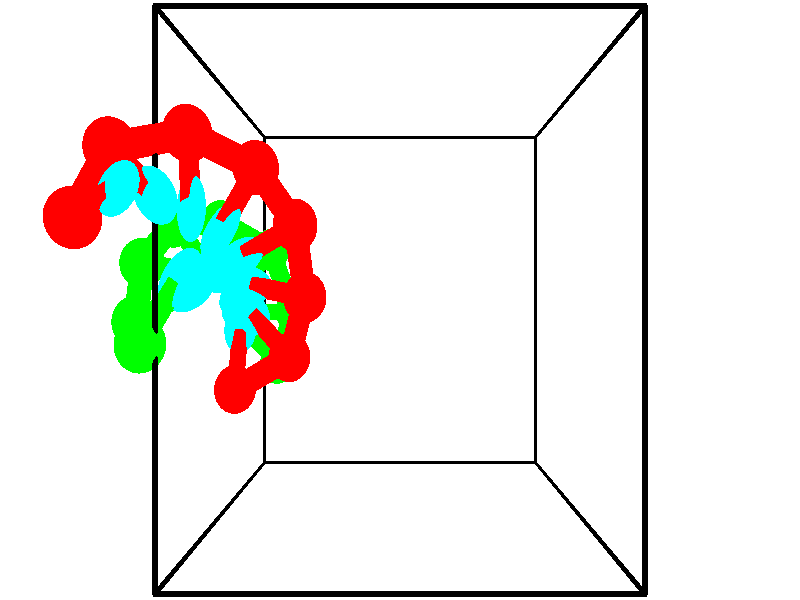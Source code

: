 // switches for output
#declare DRAW_BASES = 1; // possible values are 0, 1; only relevant for DNA ribbons
#declare DRAW_BASES_TYPE = 3; // possible values are 1, 2, 3; only relevant for DNA ribbons
#declare DRAW_FOG = 0; // set to 1 to enable fog

#include "colors.inc"

#include "transforms.inc"
background { rgb <1, 1, 1>}

#default {
   normal{
       ripples 0.25
       frequency 0.20
       turbulence 0.2
       lambda 5
   }
	finish {
		phong 0.1
		phong_size 40.
	}
}

// original window dimensions: 1024x640


// camera settings

camera {
	sky <-0, 1, 0>
	up <-0, 1, 0>
	right 1.6 * <1, 0, 0>
	location <2.5, 2.5, 11.1562>
	look_at <2.5, 2.5, 2.5>
	direction <0, 0, -8.6562>
	angle 67.0682
}


# declare cpy_camera_pos = <2.5, 2.5, 11.1562>;
# if (DRAW_FOG = 1)
fog {
	fog_type 2
	up vnormalize(cpy_camera_pos)
	color rgbt<1,1,1,0.3>
	distance 1e-5
	fog_alt 3e-3
	fog_offset 4
}
# end


// LIGHTS

# declare lum = 6;
global_settings {
	ambient_light rgb lum * <0.05, 0.05, 0.05>
	max_trace_level 15
}# declare cpy_direct_light_amount = 0.25;
light_source
{	1000 * <-1, -1, 1>,
	rgb lum * cpy_direct_light_amount
	parallel
}

light_source
{	1000 * <1, 1, -1>,
	rgb lum * cpy_direct_light_amount
	parallel
}

// strand 0

// nucleotide -1

// particle -1
sphere {
	<-0.625957, 3.155929, 5.385460> 0.250000
	pigment { color rgbt <1,0,0,0> }
	no_shadow
}
cylinder {
	<-0.292625, 3.257957, 5.581623>,  <-0.092626, 3.319175, 5.699321>, 0.100000
	pigment { color rgbt <1,0,0,0> }
	no_shadow
}
cylinder {
	<-0.292625, 3.257957, 5.581623>,  <-0.625957, 3.155929, 5.385460>, 0.100000
	pigment { color rgbt <1,0,0,0> }
	no_shadow
}

// particle -1
sphere {
	<-0.292625, 3.257957, 5.581623> 0.100000
	pigment { color rgbt <1,0,0,0> }
	no_shadow
}
sphere {
	0, 1
	scale<0.080000,0.200000,0.300000>
	matrix <0.519933, -0.060439, -0.852066,
		-0.187698, 0.965031, -0.182986,
		0.833330, 0.255072, 0.490407,
		-0.042626, 3.334479, 5.728745>
	pigment { color rgbt <0,1,1,0> }
	no_shadow
}
cylinder {
	<-0.366107, 3.758729, 5.175156>,  <-0.625957, 3.155929, 5.385460>, 0.130000
	pigment { color rgbt <1,0,0,0> }
	no_shadow
}

// nucleotide -1

// particle -1
sphere {
	<-0.366107, 3.758729, 5.175156> 0.250000
	pigment { color rgbt <1,0,0,0> }
	no_shadow
}
cylinder {
	<-0.069626, 3.517975, 5.294052>,  <0.108263, 3.373522, 5.365390>, 0.100000
	pigment { color rgbt <1,0,0,0> }
	no_shadow
}
cylinder {
	<-0.069626, 3.517975, 5.294052>,  <-0.366107, 3.758729, 5.175156>, 0.100000
	pigment { color rgbt <1,0,0,0> }
	no_shadow
}

// particle -1
sphere {
	<-0.069626, 3.517975, 5.294052> 0.100000
	pigment { color rgbt <1,0,0,0> }
	no_shadow
}
sphere {
	0, 1
	scale<0.080000,0.200000,0.300000>
	matrix <0.354014, -0.025737, -0.934886,
		0.570345, 0.798167, 0.194000,
		0.741202, -0.601886, 0.297241,
		0.152735, 3.337409, 5.383224>
	pigment { color rgbt <0,1,1,0> }
	no_shadow
}
cylinder {
	<0.274916, 3.954369, 4.833205>,  <-0.366107, 3.758729, 5.175156>, 0.130000
	pigment { color rgbt <1,0,0,0> }
	no_shadow
}

// nucleotide -1

// particle -1
sphere {
	<0.274916, 3.954369, 4.833205> 0.250000
	pigment { color rgbt <1,0,0,0> }
	no_shadow
}
cylinder {
	<0.328724, 3.569462, 4.927814>,  <0.361008, 3.338517, 4.984580>, 0.100000
	pigment { color rgbt <1,0,0,0> }
	no_shadow
}
cylinder {
	<0.328724, 3.569462, 4.927814>,  <0.274916, 3.954369, 4.833205>, 0.100000
	pigment { color rgbt <1,0,0,0> }
	no_shadow
}

// particle -1
sphere {
	<0.328724, 3.569462, 4.927814> 0.100000
	pigment { color rgbt <1,0,0,0> }
	no_shadow
}
sphere {
	0, 1
	scale<0.080000,0.200000,0.300000>
	matrix <0.532028, -0.131235, -0.836495,
		0.835973, 0.238362, 0.494300,
		0.134519, -0.962269, 0.236524,
		0.369080, 3.280781, 4.998772>
	pigment { color rgbt <0,1,1,0> }
	no_shadow
}
cylinder {
	<0.913931, 3.712465, 4.510786>,  <0.274916, 3.954369, 4.833205>, 0.130000
	pigment { color rgbt <1,0,0,0> }
	no_shadow
}

// nucleotide -1

// particle -1
sphere {
	<0.913931, 3.712465, 4.510786> 0.250000
	pigment { color rgbt <1,0,0,0> }
	no_shadow
}
cylinder {
	<0.720268, 3.376316, 4.608248>,  <0.604071, 3.174627, 4.666725>, 0.100000
	pigment { color rgbt <1,0,0,0> }
	no_shadow
}
cylinder {
	<0.720268, 3.376316, 4.608248>,  <0.913931, 3.712465, 4.510786>, 0.100000
	pigment { color rgbt <1,0,0,0> }
	no_shadow
}

// particle -1
sphere {
	<0.720268, 3.376316, 4.608248> 0.100000
	pigment { color rgbt <1,0,0,0> }
	no_shadow
}
sphere {
	0, 1
	scale<0.080000,0.200000,0.300000>
	matrix <0.364892, -0.447019, -0.816718,
		0.795265, -0.306511, 0.523072,
		-0.484157, -0.840372, 0.243655,
		0.575021, 3.124205, 4.681345>
	pigment { color rgbt <0,1,1,0> }
	no_shadow
}
cylinder {
	<1.312009, 3.206205, 4.311388>,  <0.913931, 3.712465, 4.510786>, 0.130000
	pigment { color rgbt <1,0,0,0> }
	no_shadow
}

// nucleotide -1

// particle -1
sphere {
	<1.312009, 3.206205, 4.311388> 0.250000
	pigment { color rgbt <1,0,0,0> }
	no_shadow
}
cylinder {
	<0.955624, 3.025867, 4.333019>,  <0.741793, 2.917665, 4.345998>, 0.100000
	pigment { color rgbt <1,0,0,0> }
	no_shadow
}
cylinder {
	<0.955624, 3.025867, 4.333019>,  <1.312009, 3.206205, 4.311388>, 0.100000
	pigment { color rgbt <1,0,0,0> }
	no_shadow
}

// particle -1
sphere {
	<0.955624, 3.025867, 4.333019> 0.100000
	pigment { color rgbt <1,0,0,0> }
	no_shadow
}
sphere {
	0, 1
	scale<0.080000,0.200000,0.300000>
	matrix <0.164357, -0.431218, -0.887151,
		0.423287, -0.781531, 0.458299,
		-0.890963, -0.450844, 0.054079,
		0.688335, 2.890614, 4.349243>
	pigment { color rgbt <0,1,1,0> }
	no_shadow
}
cylinder {
	<1.386755, 2.527580, 4.091352>,  <1.312009, 3.206205, 4.311388>, 0.130000
	pigment { color rgbt <1,0,0,0> }
	no_shadow
}

// nucleotide -1

// particle -1
sphere {
	<1.386755, 2.527580, 4.091352> 0.250000
	pigment { color rgbt <1,0,0,0> }
	no_shadow
}
cylinder {
	<0.993843, 2.597260, 4.063686>,  <0.758096, 2.639067, 4.047087>, 0.100000
	pigment { color rgbt <1,0,0,0> }
	no_shadow
}
cylinder {
	<0.993843, 2.597260, 4.063686>,  <1.386755, 2.527580, 4.091352>, 0.100000
	pigment { color rgbt <1,0,0,0> }
	no_shadow
}

// particle -1
sphere {
	<0.993843, 2.597260, 4.063686> 0.100000
	pigment { color rgbt <1,0,0,0> }
	no_shadow
}
sphere {
	0, 1
	scale<0.080000,0.200000,0.300000>
	matrix <-0.002364, -0.380508, -0.924775,
		-0.187412, -0.908223, 0.374177,
		-0.982278, 0.174199, -0.069165,
		0.699160, 2.649519, 4.042937>
	pigment { color rgbt <0,1,1,0> }
	no_shadow
}
cylinder {
	<1.154263, 1.918082, 3.802303>,  <1.386755, 2.527580, 4.091352>, 0.130000
	pigment { color rgbt <1,0,0,0> }
	no_shadow
}

// nucleotide -1

// particle -1
sphere {
	<1.154263, 1.918082, 3.802303> 0.250000
	pigment { color rgbt <1,0,0,0> }
	no_shadow
}
cylinder {
	<0.861355, 2.184105, 3.743683>,  <0.685610, 2.343719, 3.708511>, 0.100000
	pigment { color rgbt <1,0,0,0> }
	no_shadow
}
cylinder {
	<0.861355, 2.184105, 3.743683>,  <1.154263, 1.918082, 3.802303>, 0.100000
	pigment { color rgbt <1,0,0,0> }
	no_shadow
}

// particle -1
sphere {
	<0.861355, 2.184105, 3.743683> 0.100000
	pigment { color rgbt <1,0,0,0> }
	no_shadow
}
sphere {
	0, 1
	scale<0.080000,0.200000,0.300000>
	matrix <-0.122317, -0.340136, -0.932388,
		-0.669939, -0.664835, 0.330419,
		-0.732271, 0.665058, -0.146550,
		0.641674, 2.383622, 3.699718>
	pigment { color rgbt <0,1,1,0> }
	no_shadow
}
cylinder {
	<0.461327, 1.579717, 3.690446>,  <1.154263, 1.918082, 3.802303>, 0.130000
	pigment { color rgbt <1,0,0,0> }
	no_shadow
}

// nucleotide -1

// particle -1
sphere {
	<0.461327, 1.579717, 3.690446> 0.250000
	pigment { color rgbt <1,0,0,0> }
	no_shadow
}
cylinder {
	<0.450584, 1.934029, 3.505114>,  <0.444139, 2.146616, 3.393914>, 0.100000
	pigment { color rgbt <1,0,0,0> }
	no_shadow
}
cylinder {
	<0.450584, 1.934029, 3.505114>,  <0.461327, 1.579717, 3.690446>, 0.100000
	pigment { color rgbt <1,0,0,0> }
	no_shadow
}

// particle -1
sphere {
	<0.450584, 1.934029, 3.505114> 0.100000
	pigment { color rgbt <1,0,0,0> }
	no_shadow
}
sphere {
	0, 1
	scale<0.080000,0.200000,0.300000>
	matrix <-0.252173, -0.454511, -0.854300,
		-0.967309, 0.093897, 0.235576,
		-0.026855, 0.885779, -0.463331,
		0.442528, 2.199762, 3.366114>
	pigment { color rgbt <0,1,1,0> }
	no_shadow
}
// strand 1

// nucleotide -1

// particle -1
sphere {
	<0.669296, 1.711208, 2.160963> 0.250000
	pigment { color rgbt <0,1,0,0> }
	no_shadow
}
cylinder {
	<0.368187, 1.969501, 2.109795>,  <0.187522, 2.124477, 2.079094>, 0.100000
	pigment { color rgbt <0,1,0,0> }
	no_shadow
}
cylinder {
	<0.368187, 1.969501, 2.109795>,  <0.669296, 1.711208, 2.160963>, 0.100000
	pigment { color rgbt <0,1,0,0> }
	no_shadow
}

// particle -1
sphere {
	<0.368187, 1.969501, 2.109795> 0.100000
	pigment { color rgbt <0,1,0,0> }
	no_shadow
}
sphere {
	0, 1
	scale<0.080000,0.200000,0.300000>
	matrix <0.226385, 0.436418, 0.870798,
		0.618129, 0.626553, -0.474708,
		-0.752772, 0.645733, -0.127920,
		0.142355, 2.163221, 2.071419>
	pigment { color rgbt <0,1,1,0> }
	no_shadow
}
cylinder {
	<0.918511, 2.362307, 2.272162>,  <0.669296, 1.711208, 2.160963>, 0.130000
	pigment { color rgbt <0,1,0,0> }
	no_shadow
}

// nucleotide -1

// particle -1
sphere {
	<0.918511, 2.362307, 2.272162> 0.250000
	pigment { color rgbt <0,1,0,0> }
	no_shadow
}
cylinder {
	<0.526863, 2.352131, 2.352837>,  <0.291874, 2.346025, 2.401241>, 0.100000
	pigment { color rgbt <0,1,0,0> }
	no_shadow
}
cylinder {
	<0.526863, 2.352131, 2.352837>,  <0.918511, 2.362307, 2.272162>, 0.100000
	pigment { color rgbt <0,1,0,0> }
	no_shadow
}

// particle -1
sphere {
	<0.526863, 2.352131, 2.352837> 0.100000
	pigment { color rgbt <0,1,0,0> }
	no_shadow
}
sphere {
	0, 1
	scale<0.080000,0.200000,0.300000>
	matrix <0.182958, 0.322163, 0.928836,
		-0.088605, 0.946342, -0.310782,
		-0.979120, -0.025439, 0.201686,
		0.233127, 2.344499, 2.413342>
	pigment { color rgbt <0,1,1,0> }
	no_shadow
}
cylinder {
	<0.659028, 3.092627, 2.532845>,  <0.918511, 2.362307, 2.272162>, 0.130000
	pigment { color rgbt <0,1,0,0> }
	no_shadow
}

// nucleotide -1

// particle -1
sphere {
	<0.659028, 3.092627, 2.532845> 0.250000
	pigment { color rgbt <0,1,0,0> }
	no_shadow
}
cylinder {
	<0.425438, 2.800335, 2.674271>,  <0.285284, 2.624960, 2.759126>, 0.100000
	pigment { color rgbt <0,1,0,0> }
	no_shadow
}
cylinder {
	<0.425438, 2.800335, 2.674271>,  <0.659028, 3.092627, 2.532845>, 0.100000
	pigment { color rgbt <0,1,0,0> }
	no_shadow
}

// particle -1
sphere {
	<0.425438, 2.800335, 2.674271> 0.100000
	pigment { color rgbt <0,1,0,0> }
	no_shadow
}
sphere {
	0, 1
	scale<0.080000,0.200000,0.300000>
	matrix <0.087847, 0.376103, 0.922404,
		-0.807005, 0.569720, -0.155442,
		-0.583975, -0.730729, 0.353565,
		0.250246, 2.581116, 2.780340>
	pigment { color rgbt <0,1,1,0> }
	no_shadow
}
cylinder {
	<0.060150, 3.382682, 2.921821>,  <0.659028, 3.092627, 2.532845>, 0.130000
	pigment { color rgbt <0,1,0,0> }
	no_shadow
}

// nucleotide -1

// particle -1
sphere {
	<0.060150, 3.382682, 2.921821> 0.250000
	pigment { color rgbt <0,1,0,0> }
	no_shadow
}
cylinder {
	<0.182716, 3.018253, 3.032135>,  <0.256256, 2.799596, 3.098324>, 0.100000
	pigment { color rgbt <0,1,0,0> }
	no_shadow
}
cylinder {
	<0.182716, 3.018253, 3.032135>,  <0.060150, 3.382682, 2.921821>, 0.100000
	pigment { color rgbt <0,1,0,0> }
	no_shadow
}

// particle -1
sphere {
	<0.182716, 3.018253, 3.032135> 0.100000
	pigment { color rgbt <0,1,0,0> }
	no_shadow
}
sphere {
	0, 1
	scale<0.080000,0.200000,0.300000>
	matrix <-0.069603, 0.267502, 0.961040,
		-0.949350, -0.313673, 0.018553,
		0.306415, -0.911072, 0.275785,
		0.274641, 2.744932, 3.114871>
	pigment { color rgbt <0,1,1,0> }
	no_shadow
}
cylinder {
	<-0.361376, 3.300312, 3.549884>,  <0.060150, 3.382682, 2.921821>, 0.130000
	pigment { color rgbt <0,1,0,0> }
	no_shadow
}

// nucleotide -1

// particle -1
sphere {
	<-0.361376, 3.300312, 3.549884> 0.250000
	pigment { color rgbt <0,1,0,0> }
	no_shadow
}
cylinder {
	<-0.072662, 3.025837, 3.586052>,  <0.100566, 2.861152, 3.607753>, 0.100000
	pigment { color rgbt <0,1,0,0> }
	no_shadow
}
cylinder {
	<-0.072662, 3.025837, 3.586052>,  <-0.361376, 3.300312, 3.549884>, 0.100000
	pigment { color rgbt <0,1,0,0> }
	no_shadow
}

// particle -1
sphere {
	<-0.072662, 3.025837, 3.586052> 0.100000
	pigment { color rgbt <0,1,0,0> }
	no_shadow
}
sphere {
	0, 1
	scale<0.080000,0.200000,0.300000>
	matrix <-0.082731, 0.044167, 0.995593,
		-0.687157, -0.726083, -0.024890,
		0.721783, -0.686187, 0.090419,
		0.143873, 2.819981, 3.613178>
	pigment { color rgbt <0,1,1,0> }
	no_shadow
}
cylinder {
	<-0.576239, 2.865777, 3.949509>,  <-0.361376, 3.300312, 3.549884>, 0.130000
	pigment { color rgbt <0,1,0,0> }
	no_shadow
}

// nucleotide -1

// particle -1
sphere {
	<-0.576239, 2.865777, 3.949509> 0.250000
	pigment { color rgbt <0,1,0,0> }
	no_shadow
}
cylinder {
	<-0.181389, 2.804440, 3.967693>,  <0.055522, 2.767637, 3.978604>, 0.100000
	pigment { color rgbt <0,1,0,0> }
	no_shadow
}
cylinder {
	<-0.181389, 2.804440, 3.967693>,  <-0.576239, 2.865777, 3.949509>, 0.100000
	pigment { color rgbt <0,1,0,0> }
	no_shadow
}

// particle -1
sphere {
	<-0.181389, 2.804440, 3.967693> 0.100000
	pigment { color rgbt <0,1,0,0> }
	no_shadow
}
sphere {
	0, 1
	scale<0.080000,0.200000,0.300000>
	matrix <-0.012671, 0.208358, 0.977970,
		-0.159439, -0.965956, 0.203733,
		0.987126, -0.153345, 0.045461,
		0.114749, 2.758436, 3.981332>
	pigment { color rgbt <0,1,1,0> }
	no_shadow
}
cylinder {
	<-0.485821, 2.294563, 4.333930>,  <-0.576239, 2.865777, 3.949509>, 0.130000
	pigment { color rgbt <0,1,0,0> }
	no_shadow
}

// nucleotide -1

// particle -1
sphere {
	<-0.485821, 2.294563, 4.333930> 0.250000
	pigment { color rgbt <0,1,0,0> }
	no_shadow
}
cylinder {
	<-0.127724, 2.472515, 4.343906>,  <0.087135, 2.579286, 4.349893>, 0.100000
	pigment { color rgbt <0,1,0,0> }
	no_shadow
}
cylinder {
	<-0.127724, 2.472515, 4.343906>,  <-0.485821, 2.294563, 4.333930>, 0.100000
	pigment { color rgbt <0,1,0,0> }
	no_shadow
}

// particle -1
sphere {
	<-0.127724, 2.472515, 4.343906> 0.100000
	pigment { color rgbt <0,1,0,0> }
	no_shadow
}
sphere {
	0, 1
	scale<0.080000,0.200000,0.300000>
	matrix <-0.124195, 0.195380, 0.972832,
		0.427920, -0.874018, 0.230165,
		0.895243, 0.444880, 0.024942,
		0.140849, 2.605979, 4.351389>
	pigment { color rgbt <0,1,1,0> }
	no_shadow
}
cylinder {
	<-0.186758, 2.117471, 4.911869>,  <-0.485821, 2.294563, 4.333930>, 0.130000
	pigment { color rgbt <0,1,0,0> }
	no_shadow
}

// nucleotide -1

// particle -1
sphere {
	<-0.186758, 2.117471, 4.911869> 0.250000
	pigment { color rgbt <0,1,0,0> }
	no_shadow
}
cylinder {
	<0.015228, 2.450405, 4.820454>,  <0.136420, 2.650166, 4.765605>, 0.100000
	pigment { color rgbt <0,1,0,0> }
	no_shadow
}
cylinder {
	<0.015228, 2.450405, 4.820454>,  <-0.186758, 2.117471, 4.911869>, 0.100000
	pigment { color rgbt <0,1,0,0> }
	no_shadow
}

// particle -1
sphere {
	<0.015228, 2.450405, 4.820454> 0.100000
	pigment { color rgbt <0,1,0,0> }
	no_shadow
}
sphere {
	0, 1
	scale<0.080000,0.200000,0.300000>
	matrix <-0.131023, 0.335623, 0.932840,
		0.853137, -0.441108, 0.278533,
		0.504965, 0.832335, -0.228537,
		0.166718, 2.700106, 4.751893>
	pigment { color rgbt <0,1,1,0> }
	no_shadow
}
// box output
cylinder {
	<0.000000, 0.000000, 0.000000>,  <5.000000, 0.000000, 0.000000>, 0.025000
	pigment { color rgbt <0,0,0,0> }
	no_shadow
}
cylinder {
	<0.000000, 0.000000, 0.000000>,  <0.000000, 5.000000, 0.000000>, 0.025000
	pigment { color rgbt <0,0,0,0> }
	no_shadow
}
cylinder {
	<0.000000, 0.000000, 0.000000>,  <0.000000, 0.000000, 5.000000>, 0.025000
	pigment { color rgbt <0,0,0,0> }
	no_shadow
}
cylinder {
	<5.000000, 5.000000, 5.000000>,  <0.000000, 5.000000, 5.000000>, 0.025000
	pigment { color rgbt <0,0,0,0> }
	no_shadow
}
cylinder {
	<5.000000, 5.000000, 5.000000>,  <5.000000, 0.000000, 5.000000>, 0.025000
	pigment { color rgbt <0,0,0,0> }
	no_shadow
}
cylinder {
	<5.000000, 5.000000, 5.000000>,  <5.000000, 5.000000, 0.000000>, 0.025000
	pigment { color rgbt <0,0,0,0> }
	no_shadow
}
cylinder {
	<0.000000, 0.000000, 5.000000>,  <0.000000, 5.000000, 5.000000>, 0.025000
	pigment { color rgbt <0,0,0,0> }
	no_shadow
}
cylinder {
	<0.000000, 0.000000, 5.000000>,  <5.000000, 0.000000, 5.000000>, 0.025000
	pigment { color rgbt <0,0,0,0> }
	no_shadow
}
cylinder {
	<5.000000, 5.000000, 0.000000>,  <0.000000, 5.000000, 0.000000>, 0.025000
	pigment { color rgbt <0,0,0,0> }
	no_shadow
}
cylinder {
	<5.000000, 5.000000, 0.000000>,  <5.000000, 0.000000, 0.000000>, 0.025000
	pigment { color rgbt <0,0,0,0> }
	no_shadow
}
cylinder {
	<5.000000, 0.000000, 5.000000>,  <5.000000, 0.000000, 0.000000>, 0.025000
	pigment { color rgbt <0,0,0,0> }
	no_shadow
}
cylinder {
	<0.000000, 5.000000, 0.000000>,  <0.000000, 5.000000, 5.000000>, 0.025000
	pigment { color rgbt <0,0,0,0> }
	no_shadow
}
// end of box output
